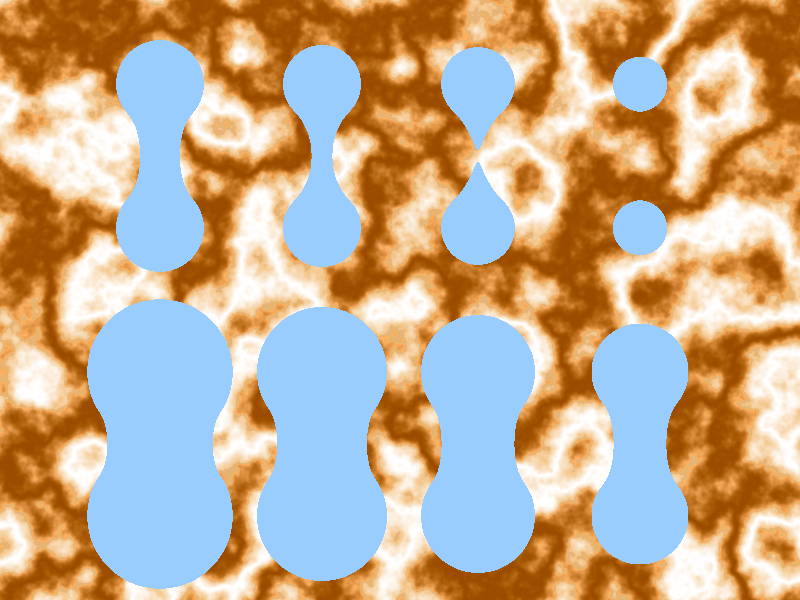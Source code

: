 // ------------------------------------------------------------
// Jednoduchá scéna s několika implicitními plochami (blobs),
// které se liší pouze hodnotou threshold.
//
// rendering lze spustit příkazem:
//     povray +W800 +H600 +B100 +FN +D +Iscene8.pov +Oscene8.png
// (pro náhled postačí zadat povray scene8.pov)
// ------------------------------------------------------------

#version 3.5;

// načtení všech potřebných externích souborů
#include "colors.inc"

global_settings {
    assumed_gamma 2.2
}

// nastavení kamery (pozorovatele)
camera {
   orthographic                          // vypnutí perspektivy
   location <0, 0, -1>                   // umístění kamery
   right    5*4/3 * x                    // vektor směřující doprava
   up       y*5                          // a nahoru
   look_at  <0, 0, 0>                    // bod, na který se kamera zaměřila

}

// dva světelné zdroje
light_source {                           // první světelný zdroj
    <2, 10, -10>                         // pozice světelného zdroje
    color red 0.7 green 0.7 blue 0.7     // barva světelného zdroje
}

light_source {                           // druhý světelný zdroj
    <0, 0, -10000>                       // pozice světelného zdroje
    color red 0.7 green 0.7 blue 0.7     // barva světelného zdroje
    shadowless
}

// první objekt - plocha
plane {                                  // rovina tvořící pozadí scény
    <0, 0, 1>, 2                         // posun a orientace roviny
    hollow on
    pigment {                            // procedurální textura
        agate
        agate_turb 0.9
    }
    finish {                             // optické vlastnosti materiálu povrchu
        ambient 0.1
        diffuse 0.4
    }
}

#declare Tex =
texture {
    pigment {
        color red 0.6 green 0.8 blue 1
    }
    finish {
        ambient 0.2 diffuse 0.4 phong 0.5 phong_size 5
    }
}

// objekt - implicitní plocha
blob {
    threshold 0.4                        // hraniční hodnota
    component 1.0, 1.0, < 0, -0.6, 0>    // prvek kostry: síla, poloměr, souřadnice v prostoru
    component 1.0, 1.0, < 0,  0.6, 0>    // druhý prvek kostry
    texture {Tex}
    translate <-2.0, -1.2, 0>
}

// objekt - implicitní plocha
blob {
    threshold 0.5                        // hraniční hodnota
    component 1.0, 1.0, < 0, -0.6, 0>    // prvek kostry: síla, poloměr, souřadnice v prostoru
    component 1.0, 1.0, < 0,  0.6, 0>    // druhý prvek kostry
    texture {Tex}
    translate <-0.65, -1.2, 0>
}

// objekt - implicitní plocha
blob {
    threshold 0.6                        // hraniční hodnota
    component 1.0, 1.0, < 0, -0.6, 0>    // prvek kostry: síla, poloměr, souřadnice v prostoru
    component 1.0, 1.0, < 0,  0.6, 0>    // druhý prvek kostry
    texture {Tex}
    translate < 0.65, -1.2, 0>
}

// objekt - implicitní plocha
blob {
    threshold 0.7                        // hraniční hodnota
    component 1.0, 1.0, < 0, -0.6, 0>    // prvek kostry: síla, poloměr, souřadnice v prostoru
    component 1.0, 1.0, < 0,  0.6, 0>    // druhý prvek kostry
    texture {Tex}
    translate < 2.0, -1.2, 0>
}

// objekt - implicitní plocha
blob {
    threshold 0.75                       // hraniční hodnota
    component 1.0, 1.0, < 0, -0.6, 0>    // prvek kostry: síla, poloměr, souřadnice v prostoru
    component 1.0, 1.0, < 0,  0.6, 0>    // druhý prvek kostry
    texture {Tex}
    translate <-2.0, 1.2, 0>
}

// objekt - implicitní plocha
blob {
    threshold 0.8                        // hraniční hodnota
    component 1.0, 1.0, < 0, -0.6, 0>    // prvek kostry: síla, poloměr, souřadnice v prostoru
    component 1.0, 1.0, < 0,  0.6, 0>    // druhý prvek kostry
    texture {Tex}
    translate <-0.65, 1.2, 0>
}

// objekt - implicitní plocha
blob {
    threshold 0.82                       // hraniční hodnota
    component 1.0, 1.0, < 0, -0.6, 0>    // prvek kostry: síla, poloměr, souřadnice v prostoru
    component 1.0, 1.0, < 0,  0.6, 0>    // druhý prvek kostry
    texture {Tex}
    translate < 0.65, 1.2, 0>
}

// objekt - implicitní plocha
blob {
    threshold 0.9                        // hraniční hodnota
    component 1.0, 1.0, < 0, -0.6, 0>    // prvek kostry: síla, poloměr, souřadnice v prostoru
    component 1.0, 1.0, < 0,  0.6, 0>    // druhý prvek kostry
    texture {Tex}
    translate < 2.0, 1.2, 0>
}

// ------------------------------------------------------------
// finito
// ------------------------------------------------------------
